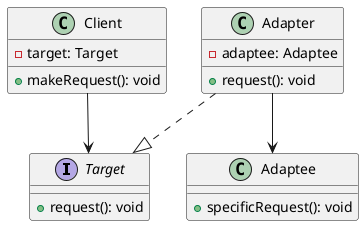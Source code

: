 @startuml

interface Target {
    + request(): void
}

class Adaptee {
    + specificRequest(): void
}

class Adapter {
    - adaptee: Adaptee
    + request(): void
}

class Client {
    - target: Target
    + makeRequest(): void
}

Client --> Target
Adapter ..|> Target
Adapter --> Adaptee

@enduml

